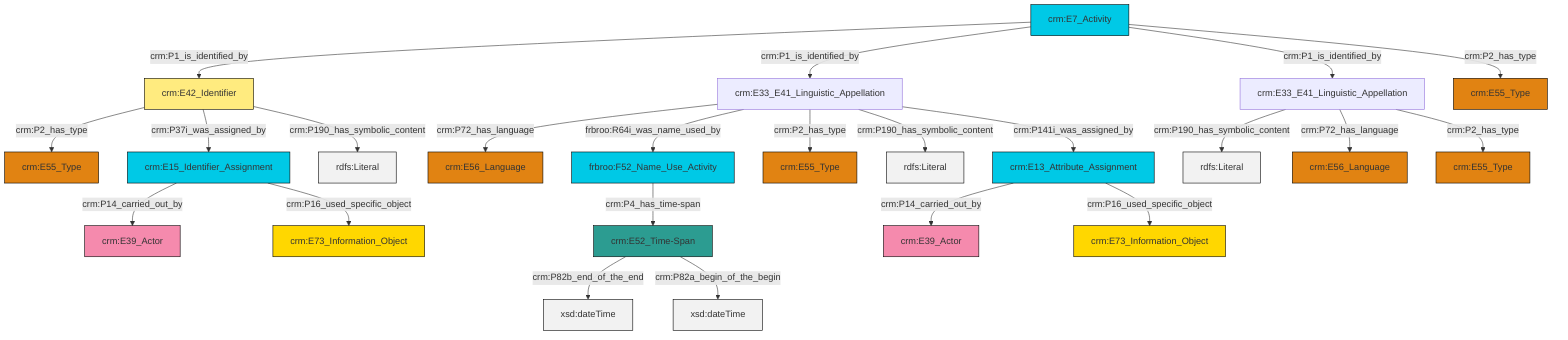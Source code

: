 graph TD
classDef Literal fill:#f2f2f2,stroke:#000000;
classDef CRM_Entity fill:#FFFFFF,stroke:#000000;
classDef Temporal_Entity fill:#00C9E6, stroke:#000000;
classDef Type fill:#E18312, stroke:#000000;
classDef Time-Span fill:#2C9C91, stroke:#000000;
classDef Appellation fill:#FFEB7F, stroke:#000000;
classDef Place fill:#008836, stroke:#000000;
classDef Persistent_Item fill:#B266B2, stroke:#000000;
classDef Conceptual_Object fill:#FFD700, stroke:#000000;
classDef Physical_Thing fill:#D2B48C, stroke:#000000;
classDef Actor fill:#f58aad, stroke:#000000;
classDef PC_Classes fill:#4ce600, stroke:#000000;
classDef Multi fill:#cccccc,stroke:#000000;

4["crm:E52_Time-Span"]:::Time-Span -->|crm:P82b_end_of_the_end| 5[xsd:dateTime]:::Literal
9["crm:E33_E41_Linguistic_Appellation"]:::Default -->|crm:P190_has_symbolic_content| 10[rdfs:Literal]:::Literal
11["crm:E7_Activity"]:::Temporal_Entity -->|crm:P1_is_identified_by| 12["crm:E42_Identifier"]:::Appellation
7["crm:E15_Identifier_Assignment"]:::Temporal_Entity -->|crm:P14_carried_out_by| 13["crm:E39_Actor"]:::Actor
12["crm:E42_Identifier"]:::Appellation -->|crm:P2_has_type| 14["crm:E55_Type"]:::Type
11["crm:E7_Activity"]:::Temporal_Entity -->|crm:P1_is_identified_by| 15["crm:E33_E41_Linguistic_Appellation"]:::Default
15["crm:E33_E41_Linguistic_Appellation"]:::Default -->|crm:P72_has_language| 16["crm:E56_Language"]:::Type
15["crm:E33_E41_Linguistic_Appellation"]:::Default -->|frbroo:R64i_was_name_used_by| 19["frbroo:F52_Name_Use_Activity"]:::Temporal_Entity
20["crm:E13_Attribute_Assignment"]:::Temporal_Entity -->|crm:P14_carried_out_by| 2["crm:E39_Actor"]:::Actor
9["crm:E33_E41_Linguistic_Appellation"]:::Default -->|crm:P72_has_language| 23["crm:E56_Language"]:::Type
12["crm:E42_Identifier"]:::Appellation -->|crm:P37i_was_assigned_by| 7["crm:E15_Identifier_Assignment"]:::Temporal_Entity
11["crm:E7_Activity"]:::Temporal_Entity -->|crm:P1_is_identified_by| 9["crm:E33_E41_Linguistic_Appellation"]:::Default
20["crm:E13_Attribute_Assignment"]:::Temporal_Entity -->|crm:P16_used_specific_object| 26["crm:E73_Information_Object"]:::Conceptual_Object
11["crm:E7_Activity"]:::Temporal_Entity -->|crm:P2_has_type| 17["crm:E55_Type"]:::Type
15["crm:E33_E41_Linguistic_Appellation"]:::Default -->|crm:P2_has_type| 24["crm:E55_Type"]:::Type
9["crm:E33_E41_Linguistic_Appellation"]:::Default -->|crm:P2_has_type| 0["crm:E55_Type"]:::Type
7["crm:E15_Identifier_Assignment"]:::Temporal_Entity -->|crm:P16_used_specific_object| 31["crm:E73_Information_Object"]:::Conceptual_Object
12["crm:E42_Identifier"]:::Appellation -->|crm:P190_has_symbolic_content| 32[rdfs:Literal]:::Literal
19["frbroo:F52_Name_Use_Activity"]:::Temporal_Entity -->|crm:P4_has_time-span| 4["crm:E52_Time-Span"]:::Time-Span
15["crm:E33_E41_Linguistic_Appellation"]:::Default -->|crm:P190_has_symbolic_content| 34[rdfs:Literal]:::Literal
4["crm:E52_Time-Span"]:::Time-Span -->|crm:P82a_begin_of_the_begin| 39[xsd:dateTime]:::Literal
15["crm:E33_E41_Linguistic_Appellation"]:::Default -->|crm:P141i_was_assigned_by| 20["crm:E13_Attribute_Assignment"]:::Temporal_Entity
